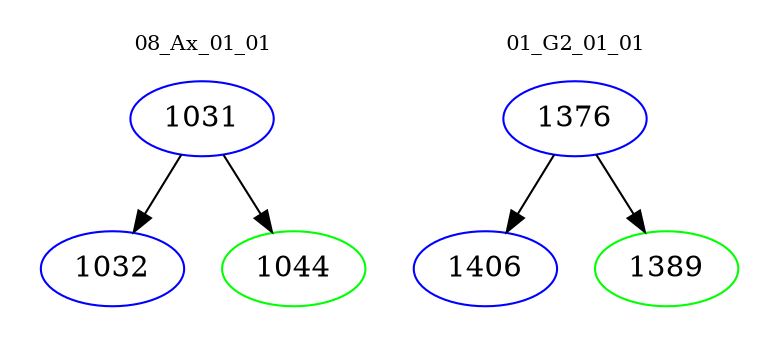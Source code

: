 digraph{
subgraph cluster_0 {
color = white
label = "08_Ax_01_01";
fontsize=10;
T0_1031 [label="1031", color="blue"]
T0_1031 -> T0_1032 [color="black"]
T0_1032 [label="1032", color="blue"]
T0_1031 -> T0_1044 [color="black"]
T0_1044 [label="1044", color="green"]
}
subgraph cluster_1 {
color = white
label = "01_G2_01_01";
fontsize=10;
T1_1376 [label="1376", color="blue"]
T1_1376 -> T1_1406 [color="black"]
T1_1406 [label="1406", color="blue"]
T1_1376 -> T1_1389 [color="black"]
T1_1389 [label="1389", color="green"]
}
}
